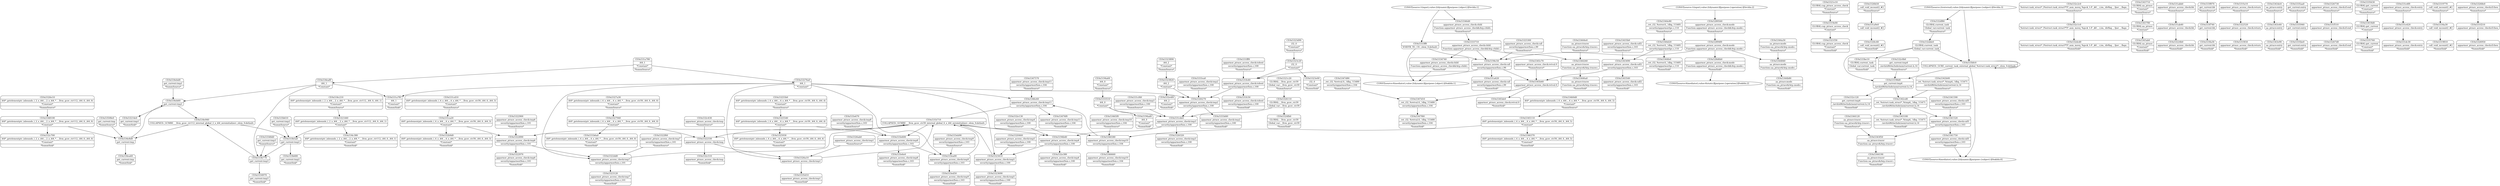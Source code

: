 digraph {
	CE0x53214e0 [shape=record,shape=Mrecord,label="{CE0x53214e0|get_current:tmp1|*SummSink*}"]
	CE0x5321e10 [shape=record,shape=Mrecord,label="{CE0x5321e10|GLOBAL:cap_ptrace_access_check|*Constant*|*SummSource*}"]
	CE0x5326c40 [shape=record,shape=Mrecord,label="{CE0x5326c40|_call_void_mcount()_#2|*SummSink*}"]
	CE0x53198d0 [shape=record,shape=Mrecord,label="{CE0x53198d0|get_current:tmp4|./arch/x86/include/asm/current.h,14}"]
	CE0x532c1c0 [shape=record,shape=Mrecord,label="{CE0x532c1c0|%struct.task_struct*_(%struct.task_struct**)*_asm_movq_%gs:$_1:P_,$0_,_r,im,_dirflag_,_fpsr_,_flags_}"]
	CE0x5321c20 [shape=record,shape=Mrecord,label="{CE0x5321c20|GLOBAL:__llvm_gcov_ctr39|Global_var:__llvm_gcov_ctr39|*SummSource*}"]
	CE0x5348100 [shape=record,shape=Mrecord,label="{CE0x5348100|i64*_getelementptr_inbounds_(_2_x_i64_,_2_x_i64_*___llvm_gcov_ctr112,_i64_0,_i64_0)|*Constant*}"]
	CE0x5343710 [shape=record,shape=Mrecord,label="{CE0x5343710|GLOBAL:aa_ptrace|*Constant*|*SummSource*}"]
	CE0x531a7f0 [shape=record,shape=Mrecord,label="{CE0x531a7f0|i64_1|*Constant*|*SummSink*}"]
	CE0x528d6b0 [shape=record,shape=Mrecord,label="{CE0x528d6b0|apparmor_ptrace_access_check:mode|Function::apparmor_ptrace_access_check&Arg::mode::|*SummSink*}"]
	CE0x5342b00 [shape=record,shape=Mrecord,label="{CE0x5342b00|_ret_%struct.task_struct*_%tmp4,_!dbg_!15471|./arch/x86/include/asm/current.h,14|*SummSource*}"]
	CE0x531ab40 [shape=record,shape=Mrecord,label="{CE0x531ab40|apparmor_ptrace_access_check:bb}"]
	CE0x5333ff0 [shape=record,shape=Mrecord,label="{CE0x5333ff0|VOIDTB_TE:_CE:_elem_0:default:}"]
	CE0x534ebd0 [shape=record,shape=Mrecord,label="{CE0x534ebd0|get_current:tmp1|*SummSource*}"]
	CE0x5321f30 [shape=record,shape=Mrecord,label="{CE0x5321f30|GLOBAL:cap_ptrace_access_check|*Constant*|*SummSink*}"]
	CE0x53446a0 [shape=record,shape=Mrecord,label="{CE0x53446a0|aa_ptrace:tracee|Function::aa_ptrace&Arg::tracee::|*SummSink*}"]
	CE0x53476f0 [shape=record,shape=Mrecord,label="{CE0x53476f0|apparmor_ptrace_access_check:tmp11|security/apparmor/lsm.c,104|*SummSink*}"]
	CE0x531fff0 [shape=record,shape=Mrecord,label="{CE0x531fff0|apparmor_ptrace_access_check:tobool|security/apparmor/lsm.c,100|*SummSource*}"]
	"CONST[source:0(mediator),value:2(dynamic)][purpose:{object}][SnkIdx:1]"
	CE0x5323820 [shape=record,shape=Mrecord,label="{CE0x5323820|i64_2|*Constant*}"]
	CE0x534ea60 [shape=record,shape=Mrecord,label="{CE0x534ea60|get_current:tmp|*SummSink*}"]
	CE0x5343f50 [shape=record,shape=Mrecord,label="{CE0x5343f50|aa_ptrace:tracer|Function::aa_ptrace&Arg::tracer::}"]
	CE0x5346c60 [shape=record,shape=Mrecord,label="{CE0x5346c60|apparmor_ptrace_access_check:tmp11|security/apparmor/lsm.c,104}"]
	CE0x533f870 [shape=record,shape=Mrecord,label="{CE0x533f870|get_current:bb|*SummSource*}"]
	CE0x5323690 [shape=record,shape=Mrecord,label="{CE0x5323690|apparmor_ptrace_access_check:tmp5|security/apparmor/lsm.c,100|*SummSink*}"]
	CE0x5322dd0 [shape=record,shape=Mrecord,label="{CE0x5322dd0|apparmor_ptrace_access_check:tmp7|security/apparmor/lsm.c,101}"]
	CE0x531cd10 [shape=record,shape=Mrecord,label="{CE0x531cd10|i64*_getelementptr_inbounds_(_6_x_i64_,_6_x_i64_*___llvm_gcov_ctr39,_i64_0,_i64_3)|*Constant*|*SummSource*}"]
	CE0x53435b0 [shape=record,shape=Mrecord,label="{CE0x53435b0|apparmor_ptrace_access_check:call2|security/apparmor/lsm.c,103|*SummSource*}"]
	CE0x531fe40 [shape=record,shape=Mrecord,label="{CE0x531fe40|apparmor_ptrace_access_check:tobool|security/apparmor/lsm.c,100}"]
	CE0x53444e0 [shape=record,shape=Mrecord,label="{CE0x53444e0|aa_ptrace:tracee|Function::aa_ptrace&Arg::tracee::|*SummSource*}"]
	CE0x532e4f0 [shape=record,shape=Mrecord,label="{CE0x532e4f0|i64_2|*Constant*|*SummSink*}"]
	CE0x5322520 [shape=record,shape=Mrecord,label="{CE0x5322520|apparmor_ptrace_access_check:return}"]
	CE0x533b5a0 [shape=record,shape=Mrecord,label="{CE0x533b5a0|get_current:tmp2}"]
	CE0x5344a50 [shape=record,shape=Mrecord,label="{CE0x5344a50|aa_ptrace:mode|Function::aa_ptrace&Arg::mode::|*SummSource*}"]
	CE0x532b9d0 [shape=record,shape=Mrecord,label="{CE0x532b9d0|i64*_getelementptr_inbounds_(_6_x_i64_,_6_x_i64_*___llvm_gcov_ctr39,_i64_0,_i64_3)|*Constant*|*SummSink*}"]
	CE0x5346660 [shape=record,shape=Mrecord,label="{CE0x5346660|apparmor_ptrace_access_check:tmp10|security/apparmor/lsm.c,104|*SummSink*}"]
	CE0x5327940 [shape=record,shape=Mrecord,label="{CE0x5327940|i64*_getelementptr_inbounds_(_6_x_i64_,_6_x_i64_*___llvm_gcov_ctr39,_i64_0,_i64_0)|*Constant*}"]
	CE0x531b6a0 [shape=record,shape=Mrecord,label="{CE0x531b6a0|i64*_getelementptr_inbounds_(_6_x_i64_,_6_x_i64_*___llvm_gcov_ctr39,_i64_0,_i64_0)|*Constant*|*SummSink*}"]
	CE0x5344fe0 [shape=record,shape=Mrecord,label="{CE0x5344fe0|_ret_i32_%error.0,_!dbg_!15485|security/apparmor/ipc.c,110|*SummSink*}"]
	CE0x5333510 [shape=record,shape=Mrecord,label="{CE0x5333510|i64_0|*Constant*}"]
	CE0x5343c60 [shape=record,shape=Mrecord,label="{CE0x5343c60|aa_ptrace:entry}"]
	CE0x531fc50 [shape=record,shape=Mrecord,label="{CE0x531fc50|apparmor_ptrace_access_check:tobool|security/apparmor/lsm.c,100|*SummSink*}"]
	"CONST[source:1(input),value:2(dynamic)][purpose:{object}][SrcIdx:1]"
	CE0x533e6e0 [shape=record,shape=Mrecord,label="{CE0x533e6e0|apparmor_ptrace_access_check:tmp8|security/apparmor/lsm.c,103|*SummSink*}"]
	CE0x531a780 [shape=record,shape=Mrecord,label="{CE0x531a780|i64_1|*Constant*|*SummSource*}"]
	CE0x5335aa0 [shape=record,shape=Mrecord,label="{CE0x5335aa0|get_current:entry|*SummSource*}"]
	CE0x533ed50 [shape=record,shape=Mrecord,label="{CE0x533ed50|apparmor_ptrace_access_check:tmp9|security/apparmor/lsm.c,103|*SummSink*}"]
	CE0x531a9e0 [shape=record,shape=Mrecord,label="{CE0x531a9e0|_call_void_mcount()_#2}"]
	CE0x532c120 [shape=record,shape=Mrecord,label="{CE0x532c120|get_current:tmp4|./arch/x86/include/asm/current.h,14|*SummSink*}"]
	CE0x5327a30 [shape=record,shape=Mrecord,label="{CE0x5327a30|i64*_getelementptr_inbounds_(_6_x_i64_,_6_x_i64_*___llvm_gcov_ctr39,_i64_0,_i64_0)|*Constant*|*SummSource*}"]
	CE0x5321440 [shape=record,shape=Mrecord,label="{CE0x5321440|i64*_getelementptr_inbounds_(_2_x_i64_,_2_x_i64_*___llvm_gcov_ctr112,_i64_0,_i64_1)|*Constant*}"]
	CE0x5335940 [shape=record,shape=Mrecord,label="{CE0x5335940|get_current:entry}"]
	CE0x53255b0 [shape=record,shape=Mrecord,label="{CE0x53255b0|i64*_getelementptr_inbounds_(_6_x_i64_,_6_x_i64_*___llvm_gcov_ctr39,_i64_0,_i64_4)|*Constant*|*SummSource*}"]
	CE0x5345b40 [shape=record,shape=Mrecord,label="{CE0x5345b40|apparmor_ptrace_access_check:retval.0}"]
	CE0x53267d0 [shape=record,shape=Mrecord,label="{CE0x53267d0|apparmor_ptrace_access_check:if.end|*SummSink*}"]
	CE0x5322330 [shape=record,shape=Mrecord,label="{CE0x5322330|apparmor_ptrace_access_check:tmp}"]
	CE0x532e130 [shape=record,shape=Mrecord,label="{CE0x532e130|apparmor_ptrace_access_check:tmp4|security/apparmor/lsm.c,100|*SummSource*}"]
	CE0x5345110 [shape=record,shape=Mrecord,label="{CE0x5345110|i64*_getelementptr_inbounds_(_6_x_i64_,_6_x_i64_*___llvm_gcov_ctr39,_i64_0,_i64_5)|*Constant*}"]
	CE0x5343dc0 [shape=record,shape=Mrecord,label="{CE0x5343dc0|aa_ptrace:entry|*SummSource*}"]
	CE0x534c380 [shape=record,shape=Mrecord,label="{CE0x534c380|i64*_getelementptr_inbounds_(_2_x_i64_,_2_x_i64_*___llvm_gcov_ctr112,_i64_0,_i64_1)|*Constant*|*SummSink*}"]
	CE0x532c430 [shape=record,shape=Mrecord,label="{CE0x532c430|apparmor_ptrace_access_check:tmp|*SummSource*}"]
	CE0x5323890 [shape=record,shape=Mrecord,label="{CE0x5323890|i64_2|*Constant*|*SummSource*}"]
	CE0x5194b40 [shape=record,shape=Mrecord,label="{CE0x5194b40|apparmor_ptrace_access_check:tmp4|security/apparmor/lsm.c,100}"]
	CE0x532dde0 [shape=record,shape=Mrecord,label="{CE0x532dde0|GLOBAL:current_task|Global_var:current_task}"]
	CE0x5344e80 [shape=record,shape=Mrecord,label="{CE0x5344e80|_ret_i32_%error.0,_!dbg_!15485|security/apparmor/ipc.c,110|*SummSource*}"]
	CE0x5323c20 [shape=record,shape=Mrecord,label="{CE0x5323c20|i32_0|*Constant*}"]
	CE0x5341750 [shape=record,shape=Mrecord,label="{CE0x5341750|apparmor_ptrace_access_check:call1|security/apparmor/lsm.c,103|*SummSink*}"]
	CE0x534e8d0 [shape=record,shape=Mrecord,label="{CE0x534e8d0|get_current:tmp}"]
	CE0x52894f0 [shape=record,shape=Mrecord,label="{CE0x52894f0|apparmor_ptrace_access_check:mode|Function::apparmor_ptrace_access_check&Arg::mode::}"]
	CE0x534eb60 [shape=record,shape=Mrecord,label="{CE0x534eb60|get_current:tmp1}"]
	CE0x5326730 [shape=record,shape=Mrecord,label="{CE0x5326730|apparmor_ptrace_access_check:if.end|*SummSource*}"]
	CE0x53224b0 [shape=record,shape=Mrecord,label="{CE0x53224b0|apparmor_ptrace_access_check:bb|*SummSink*}"]
	CE0x5342cd0 [shape=record,shape=Mrecord,label="{CE0x5342cd0|_ret_%struct.task_struct*_%tmp4,_!dbg_!15471|./arch/x86/include/asm/current.h,14}"]
	CE0x534eaf0 [shape=record,shape=Mrecord,label="{CE0x534eaf0|i64_1|*Constant*}"]
	CE0x5326ab0 [shape=record,shape=Mrecord,label="{CE0x5326ab0|apparmor_ptrace_access_check:tmp1|*SummSource*}"]
	CE0x5344120 [shape=record,shape=Mrecord,label="{CE0x5344120|aa_ptrace:tracer|Function::aa_ptrace&Arg::tracer::|*SummSource*}"]
	CE0x5347d80 [shape=record,shape=Mrecord,label="{CE0x5347d80|_ret_i32_%retval.0,_!dbg_!15480|security/apparmor/lsm.c,104|*SummSource*}"]
	CE0x5335760 [shape=record,shape=Mrecord,label="{CE0x5335760|GLOBAL:get_current|*Constant*|*SummSink*}"]
	CE0x5320460 [shape=record,shape=Mrecord,label="{CE0x5320460|apparmor_ptrace_access_check:tmp5|security/apparmor/lsm.c,100|*SummSource*}"]
	CE0x5344840 [shape=record,shape=Mrecord,label="{CE0x5344840|aa_ptrace:mode|Function::aa_ptrace&Arg::mode::}"]
	CE0x53348d0 [shape=record,shape=Mrecord,label="{CE0x53348d0|get_current:tmp3|*SummSource*}"]
	CE0x531f450 [shape=record,shape=Mrecord,label="{CE0x531f450|apparmor_ptrace_access_check:return|*SummSink*}"]
	CE0x5335d10 [shape=record,shape=Mrecord,label="{CE0x5335d10|apparmor_ptrace_access_check:tmp1|*SummSink*}"]
	CE0x5322900 [shape=record,shape=Mrecord,label="{CE0x5322900|apparmor_ptrace_access_check:tmp6|security/apparmor/lsm.c,101|*SummSource*}"]
	CE0x532c0b0 [shape=record,shape=Mrecord,label="{CE0x532c0b0|get_current:tmp4|./arch/x86/include/asm/current.h,14|*SummSource*}"]
	CE0x531f510 [shape=record,shape=Mrecord,label="{CE0x531f510|apparmor_ptrace_access_check:if.end}"]
	CE0x5323120 [shape=record,shape=Mrecord,label="{CE0x5323120|apparmor_ptrace_access_check:tmp7|security/apparmor/lsm.c,101|*SummSink*}"]
	CE0x5344190 [shape=record,shape=Mrecord,label="{CE0x5344190|aa_ptrace:tracer|Function::aa_ptrace&Arg::tracer::|*SummSink*}"]
	CE0x534e940 [shape=record,shape=Mrecord,label="{CE0x534e940|COLLAPSED:_GCMRE___llvm_gcov_ctr112_internal_global_2_x_i64_zeroinitializer:_elem_0:default:}"]
	CE0x53418d0 [shape=record,shape=Mrecord,label="{CE0x53418d0|GLOBAL:get_current|*Constant*}"]
	CE0x531dc30 [shape=record,shape=Mrecord,label="{CE0x531dc30|apparmor_ptrace_access_check:entry|*SummSink*}"]
	CE0x533be10 [shape=record,shape=Mrecord,label="{CE0x533be10|GLOBAL:current_task|Global_var:current_task|*SummSink*}"]
	CE0x533b770 [shape=record,shape=Mrecord,label="{CE0x533b770|get_current:tmp3}"]
	CE0x5334a30 [shape=record,shape=Mrecord,label="{CE0x5334a30|_call_void_mcount()_#2}"]
	CE0x5323e00 [shape=record,shape=Mrecord,label="{CE0x5323e00|i32_0|*Constant*|*SummSink*}"]
	"CONST[source:2(external),value:2(dynamic)][purpose:{subject}][SrcIdx:3]"
	CE0x5334970 [shape=record,shape=Mrecord,label="{CE0x5334970|get_current:tmp3|*SummSink*}"]
	CE0x5323d90 [shape=record,shape=Mrecord,label="{CE0x5323d90|i32_0|*Constant*|*SummSource*}"]
	CE0x5333d40 [shape=record,shape=Mrecord,label="{CE0x5333d40|apparmor_ptrace_access_check:tmp2|security/apparmor/lsm.c,100|*SummSink*}"]
	CE0x5325540 [shape=record,shape=Mrecord,label="{CE0x5325540|i64*_getelementptr_inbounds_(_6_x_i64_,_6_x_i64_*___llvm_gcov_ctr39,_i64_0,_i64_4)|*Constant*}"]
	CE0x5194a60 [shape=record,shape=Mrecord,label="{CE0x5194a60|i64_0|*Constant*|*SummSource*}"]
	CE0x533b680 [shape=record,shape=Mrecord,label="{CE0x533b680|get_current:tmp2|*SummSink*}"]
	CE0x5344260 [shape=record,shape=Mrecord,label="{CE0x5344260|aa_ptrace:tracee|Function::aa_ptrace&Arg::tracee::}"]
	CE0x531cf40 [shape=record,shape=Mrecord,label="{CE0x531cf40|apparmor_ptrace_access_check:tmp3|security/apparmor/lsm.c,100|*SummSource*}"]
	CE0x5322970 [shape=record,shape=Mrecord,label="{CE0x5322970|apparmor_ptrace_access_check:tmp6|security/apparmor/lsm.c,101|*SummSink*}"]
	CE0x533f740 [shape=record,shape=Mrecord,label="{CE0x533f740|get_current:bb}"]
	CE0x534c210 [shape=record,shape=Mrecord,label="{CE0x534c210|i64*_getelementptr_inbounds_(_2_x_i64_,_2_x_i64_*___llvm_gcov_ctr112,_i64_0,_i64_1)|*Constant*|*SummSource*}"]
	CE0x5322890 [shape=record,shape=Mrecord,label="{CE0x5322890|apparmor_ptrace_access_check:tmp6|security/apparmor/lsm.c,101}"]
	CE0x533eb90 [shape=record,shape=Mrecord,label="{CE0x533eb90|apparmor_ptrace_access_check:tmp9|security/apparmor/lsm.c,103|*SummSource*}"]
	CE0x532df80 [shape=record,shape=Mrecord,label="{CE0x532df80|GLOBAL:current_task|Global_var:current_task|*SummSource*}"]
	CE0x53460d0 [shape=record,shape=Mrecord,label="{CE0x53460d0|i64*_getelementptr_inbounds_(_6_x_i64_,_6_x_i64_*___llvm_gcov_ctr39,_i64_0,_i64_5)|*Constant*|*SummSource*}"]
	CE0x531f210 [shape=record,shape=Mrecord,label="{CE0x531f210|apparmor_ptrace_access_check:if.then}"]
	CE0x5319770 [shape=record,shape=Mrecord,label="{CE0x5319770|_call_void_mcount()_#2|*SummSource*}"]
	CE0x532c2c0 [shape=record,shape=Mrecord,label="{CE0x532c2c0|%struct.task_struct*_(%struct.task_struct**)*_asm_movq_%gs:$_1:P_,$0_,_r,im,_dirflag_,_fpsr_,_flags_|*SummSource*}"]
	CE0x533e670 [shape=record,shape=Mrecord,label="{CE0x533e670|apparmor_ptrace_access_check:tmp8|security/apparmor/lsm.c,103|*SummSource*}"]
	CE0x53508e0 [shape=record,shape=Mrecord,label="{CE0x53508e0|get_current:tmp|*SummSource*}"]
	"CONST[source:1(input),value:2(dynamic)][purpose:{operation}][SrcIdx:2]"
	CE0x5343180 [shape=record,shape=Mrecord,label="{CE0x5343180|_ret_%struct.task_struct*_%tmp4,_!dbg_!15471|./arch/x86/include/asm/current.h,14|*SummSink*}"]
	CE0x531a620 [shape=record,shape=Mrecord,label="{CE0x531a620|apparmor_ptrace_access_check:call|security/apparmor/lsm.c,99|*SummSink*}"]
	CE0x5325930 [shape=record,shape=Mrecord,label="{CE0x5325930|i64*_getelementptr_inbounds_(_6_x_i64_,_6_x_i64_*___llvm_gcov_ctr39,_i64_0,_i64_4)|*Constant*|*SummSink*}"]
	CE0x5341520 [shape=record,shape=Mrecord,label="{CE0x5341520|apparmor_ptrace_access_check:call1|security/apparmor/lsm.c,103}"]
	CE0x532c700 [shape=record,shape=Mrecord,label="{CE0x532c700|i64*_getelementptr_inbounds_(_2_x_i64_,_2_x_i64_*___llvm_gcov_ctr112,_i64_0,_i64_0)|*Constant*|*SummSink*}"]
	"CONST[source:0(mediator),value:2(dynamic)][purpose:{subject}][SnkIdx:0]"
	CE0x531b710 [shape=record,shape=Mrecord,label="{CE0x531b710|COLLAPSED:_GCMRE___llvm_gcov_ctr39_internal_global_6_x_i64_zeroinitializer:_elem_0:default:}"]
	CE0x5344b80 [shape=record,shape=Mrecord,label="{CE0x5344b80|aa_ptrace:mode|Function::aa_ptrace&Arg::mode::|*SummSink*}"]
	CE0x5333710 [shape=record,shape=Mrecord,label="{CE0x5333710|apparmor_ptrace_access_check:child|Function::apparmor_ptrace_access_check&Arg::child::}"]
	CE0x5335630 [shape=record,shape=Mrecord,label="{CE0x5335630|GLOBAL:get_current|*Constant*|*SummSource*}"]
	CE0x5343e90 [shape=record,shape=Mrecord,label="{CE0x5343e90|aa_ptrace:entry|*SummSink*}"]
	CE0x531ca20 [shape=record,shape=Mrecord,label="{CE0x531ca20|i64*_getelementptr_inbounds_(_6_x_i64_,_6_x_i64_*___llvm_gcov_ctr39,_i64_0,_i64_3)|*Constant*}"]
	CE0x533fa30 [shape=record,shape=Mrecord,label="{CE0x533fa30|get_current:bb|*SummSink*}"]
	CE0x5347570 [shape=record,shape=Mrecord,label="{CE0x5347570|apparmor_ptrace_access_check:tmp11|security/apparmor/lsm.c,104|*SummSource*}"]
	CE0x5344d20 [shape=record,shape=Mrecord,label="{CE0x5344d20|_ret_i32_%error.0,_!dbg_!15485|security/apparmor/ipc.c,110}"]
	CE0x533ea00 [shape=record,shape=Mrecord,label="{CE0x533ea00|apparmor_ptrace_access_check:tmp9|security/apparmor/lsm.c,103}"]
	CE0x53276a0 [shape=record,shape=Mrecord,label="{CE0x53276a0|i64_1|*Constant*}"]
	CE0x5194ad0 [shape=record,shape=Mrecord,label="{CE0x5194ad0|i64_0|*Constant*|*SummSink*}"]
	CE0x5343540 [shape=record,shape=Mrecord,label="{CE0x5343540|apparmor_ptrace_access_check:call2|security/apparmor/lsm.c,103|*SummSink*}"]
	CE0x531cde0 [shape=record,shape=Mrecord,label="{CE0x531cde0|apparmor_ptrace_access_check:tmp3|security/apparmor/lsm.c,100}"]
	CE0x5343780 [shape=record,shape=Mrecord,label="{CE0x5343780|GLOBAL:aa_ptrace|*Constant*}"]
	CE0x5343490 [shape=record,shape=Mrecord,label="{CE0x5343490|apparmor_ptrace_access_check:call2|security/apparmor/lsm.c,103}"]
	CE0x5347d10 [shape=record,shape=Mrecord,label="{CE0x5347d10|_ret_i32_%retval.0,_!dbg_!15480|security/apparmor/lsm.c,104}"]
	CE0x5194c50 [shape=record,shape=Mrecord,label="{CE0x5194c50|apparmor_ptrace_access_check:call|security/apparmor/lsm.c,99}"]
	CE0x5319810 [shape=record,shape=Mrecord,label="{CE0x5319810|_call_void_mcount()_#2|*SummSink*}"]
	CE0x5326270 [shape=record,shape=Mrecord,label="{CE0x5326270|apparmor_ptrace_access_check:tmp2|security/apparmor/lsm.c,100}"]
	CE0x5324fb0 [shape=record,shape=Mrecord,label="{CE0x5324fb0|GLOBAL:__llvm_gcov_ctr39|Global_var:__llvm_gcov_ctr39|*SummSink*}"]
	CE0x5334740 [shape=record,shape=Mrecord,label="{CE0x5334740|apparmor_ptrace_access_check:child|Function::apparmor_ptrace_access_check&Arg::child::|*SummSink*}"]
	CE0x5346370 [shape=record,shape=Mrecord,label="{CE0x5346370|i64*_getelementptr_inbounds_(_6_x_i64_,_6_x_i64_*___llvm_gcov_ctr39,_i64_0,_i64_5)|*Constant*|*SummSink*}"]
	CE0x5347f40 [shape=record,shape=Mrecord,label="{CE0x5347f40|_ret_i32_%retval.0,_!dbg_!15480|security/apparmor/lsm.c,104|*SummSink*}"]
	CE0x5326b50 [shape=record,shape=Mrecord,label="{CE0x5326b50|_call_void_mcount()_#2|*SummSource*}"]
	CE0x5326e10 [shape=record,shape=Mrecord,label="{CE0x5326e10|i64*_getelementptr_inbounds_(_2_x_i64_,_2_x_i64_*___llvm_gcov_ctr112,_i64_0,_i64_0)|*Constant*|*SummSource*}"]
	CE0x5326320 [shape=record,shape=Mrecord,label="{CE0x5326320|apparmor_ptrace_access_check:tmp3|security/apparmor/lsm.c,100|*SummSink*}"]
	"CONST[source:0(mediator),value:0(static)][purpose:{operation}][SnkIdx:2]"
	CE0x5323410 [shape=record,shape=Mrecord,label="{CE0x5323410|apparmor_ptrace_access_check:tmp5|security/apparmor/lsm.c,100}"]
	CE0x531fa10 [shape=record,shape=Mrecord,label="{CE0x531fa10|apparmor_ptrace_access_check:return|*SummSource*}"]
	CE0x531e4f0 [shape=record,shape=Mrecord,label="{CE0x531e4f0|apparmor_ptrace_access_check:entry|*SummSource*}"]
	CE0x5319e00 [shape=record,shape=Mrecord,label="{CE0x5319e00|GLOBAL:cap_ptrace_access_check|*Constant*}"]
	CE0x5333ca0 [shape=record,shape=Mrecord,label="{CE0x5333ca0|apparmor_ptrace_access_check:tmp2|security/apparmor/lsm.c,100|*SummSource*}"]
	CE0x5345de0 [shape=record,shape=Mrecord,label="{CE0x5345de0|apparmor_ptrace_access_check:retval.0|*SummSink*}"]
	CE0x5335be0 [shape=record,shape=Mrecord,label="{CE0x5335be0|get_current:entry|*SummSink*}"]
	CE0x5345c70 [shape=record,shape=Mrecord,label="{CE0x5345c70|apparmor_ptrace_access_check:retval.0|*SummSource*}"]
	CE0x53268e0 [shape=record,shape=Mrecord,label="{CE0x53268e0|apparmor_ptrace_access_check:if.then|*SummSource*}"]
	CE0x5326950 [shape=record,shape=Mrecord,label="{CE0x5326950|apparmor_ptrace_access_check:if.then|*SummSink*}"]
	CE0x532c510 [shape=record,shape=Mrecord,label="{CE0x532c510|apparmor_ptrace_access_check:tmp|*SummSink*}"]
	CE0x5289560 [shape=record,shape=Mrecord,label="{CE0x5289560|apparmor_ptrace_access_check:mode|Function::apparmor_ptrace_access_check&Arg::mode::|*SummSource*}"]
	CE0x532dcd0 [shape=record,shape=Mrecord,label="{CE0x532dcd0|%struct.task_struct*_(%struct.task_struct**)*_asm_movq_%gs:$_1:P_,$0_,_r,im,_dirflag_,_fpsr_,_flags_|*SummSink*}"]
	CE0x533bfc0 [shape=record,shape=Mrecord,label="{CE0x533bfc0|COLLAPSED:_GCRE_current_task_external_global_%struct.task_struct*:_elem_0:default:}"]
	CE0x531abb0 [shape=record,shape=Mrecord,label="{CE0x531abb0|apparmor_ptrace_access_check:bb|*SummSource*}"]
	CE0x53346d0 [shape=record,shape=Mrecord,label="{CE0x53346d0|apparmor_ptrace_access_check:child|Function::apparmor_ptrace_access_check&Arg::child::|*SummSource*}"]
	CE0x5326a10 [shape=record,shape=Mrecord,label="{CE0x5326a10|apparmor_ptrace_access_check:tmp1}"]
	CE0x5325300 [shape=record,shape=Mrecord,label="{CE0x5325300|apparmor_ptrace_access_check:call|security/apparmor/lsm.c,99|*SummSource*}"]
	CE0x531e420 [shape=record,shape=Mrecord,label="{CE0x531e420|apparmor_ptrace_access_check:entry}"]
	CE0x5322f60 [shape=record,shape=Mrecord,label="{CE0x5322f60|apparmor_ptrace_access_check:tmp7|security/apparmor/lsm.c,101|*SummSource*}"]
	CE0x532e380 [shape=record,shape=Mrecord,label="{CE0x532e380|apparmor_ptrace_access_check:tmp4|security/apparmor/lsm.c,100|*SummSink*}"]
	CE0x5341590 [shape=record,shape=Mrecord,label="{CE0x5341590|apparmor_ptrace_access_check:call1|security/apparmor/lsm.c,103|*SummSource*}"]
	CE0x533e600 [shape=record,shape=Mrecord,label="{CE0x533e600|apparmor_ptrace_access_check:tmp8|security/apparmor/lsm.c,103}"]
	CE0x53465f0 [shape=record,shape=Mrecord,label="{CE0x53465f0|apparmor_ptrace_access_check:tmp10|security/apparmor/lsm.c,104|*SummSource*}"]
	CE0x5343ab0 [shape=record,shape=Mrecord,label="{CE0x5343ab0|GLOBAL:aa_ptrace|*Constant*|*SummSink*}"]
	CE0x533b610 [shape=record,shape=Mrecord,label="{CE0x533b610|get_current:tmp2|*SummSource*}"]
	CE0x5326110 [shape=record,shape=Mrecord,label="{CE0x5326110|GLOBAL:__llvm_gcov_ctr39|Global_var:__llvm_gcov_ctr39}"]
	CE0x5346580 [shape=record,shape=Mrecord,label="{CE0x5346580|apparmor_ptrace_access_check:tmp10|security/apparmor/lsm.c,104}"]
	CE0x531e420 -> CE0x531dc30
	CE0x5322520 -> CE0x531f450
	CE0x5326270 -> CE0x531cde0
	CE0x5343780 -> CE0x5343ab0
	CE0x52894f0 -> CE0x5194c50
	CE0x53444e0 -> CE0x5344260
	CE0x5326730 -> CE0x531f510
	CE0x5323820 -> CE0x532e4f0
	CE0x531cde0 -> CE0x5194b40
	CE0x531ca20 -> CE0x532b9d0
	CE0x528d6b0 -> "CONST[source:0(mediator),value:0(static)][purpose:{operation}][SnkIdx:2]"
	CE0x5326110 -> CE0x5324fb0
	CE0x53268e0 -> CE0x531f210
	CE0x53348d0 -> CE0x533b770
	CE0x53465f0 -> CE0x5346580
	CE0x532c0b0 -> CE0x53198d0
	CE0x532c1c0 -> CE0x532dcd0
	"CONST[source:1(input),value:2(dynamic)][purpose:{operation}][SrcIdx:2]" -> CE0x5289560
	CE0x531a780 -> CE0x534eaf0
	CE0x5323410 -> CE0x531b710
	CE0x5334740 -> "CONST[source:0(mediator),value:2(dynamic)][purpose:{object}][SnkIdx:1]"
	"CONST[source:2(external),value:2(dynamic)][purpose:{subject}][SrcIdx:3]" -> CE0x532df80
	CE0x531cd10 -> CE0x531ca20
	CE0x533b5a0 -> CE0x533b770
	CE0x5320460 -> CE0x5323410
	CE0x5344840 -> CE0x5344b80
	CE0x5323c20 -> CE0x5323e00
	CE0x5333710 -> CE0x5334740
	CE0x5347d10 -> CE0x5347f40
	CE0x5322330 -> CE0x5326a10
	CE0x534c210 -> CE0x5321440
	CE0x5323c20 -> CE0x531fe40
	CE0x531cde0 -> CE0x5326320
	CE0x5326ab0 -> CE0x5326a10
	CE0x53435b0 -> CE0x5343490
	CE0x5346c60 -> CE0x53476f0
	CE0x5342b00 -> CE0x5342cd0
	CE0x5333ca0 -> CE0x5326270
	CE0x53276a0 -> CE0x533ea00
	CE0x53276a0 -> CE0x5322dd0
	CE0x5333710 -> CE0x5344260
	CE0x5326270 -> CE0x5333d40
	CE0x534eaf0 -> CE0x531a7f0
	CE0x53418d0 -> CE0x5335760
	CE0x5345b40 -> CE0x5345de0
	CE0x53276a0 -> CE0x5326270
	CE0x5345110 -> CE0x5346580
	CE0x532dde0 -> CE0x533bfc0
	CE0x5333510 -> CE0x531cde0
	CE0x5319e00 -> CE0x5321f30
	CE0x531ca20 -> CE0x5322890
	CE0x5346580 -> CE0x5346660
	CE0x5345b40 -> CE0x5347d10
	CE0x5343490 -> CE0x5343540
	CE0x5325540 -> CE0x5325930
	CE0x533bfc0 -> CE0x533bfc0
	CE0x5194b40 -> CE0x532e380
	CE0x532dde0 -> CE0x53198d0
	CE0x534e8d0 -> CE0x534eb60
	CE0x534eaf0 -> CE0x533b770
	CE0x531fff0 -> CE0x531fe40
	CE0x5333710 -> CE0x5194c50
	CE0x5321440 -> CE0x533b5a0
	CE0x531fa10 -> CE0x5322520
	CE0x53276a0 -> CE0x5326a10
	CE0x52894f0 -> CE0x528d6b0
	CE0x5333ff0 -> CE0x5194c50
	CE0x5289560 -> CE0x52894f0
	CE0x5194c50 -> CE0x5345b40
	CE0x531f510 -> CE0x53267d0
	CE0x5321e10 -> CE0x5319e00
	CE0x5344a50 -> CE0x5344840
	CE0x5335aa0 -> CE0x5335940
	CE0x5326a10 -> CE0x531b710
	CE0x5343dc0 -> CE0x5343c60
	CE0x533b610 -> CE0x533b5a0
	CE0x532df80 -> CE0x532dde0
	CE0x533b5a0 -> CE0x533b680
	CE0x5335940 -> CE0x5335be0
	CE0x5342cd0 -> CE0x5341520
	CE0x531abb0 -> CE0x531ab40
	CE0x5347d80 -> CE0x5347d10
	CE0x531fe40 -> CE0x531fc50
	"CONST[source:1(input),value:2(dynamic)][purpose:{object}][SrcIdx:1]" -> CE0x5333ff0
	CE0x533f870 -> CE0x533f740
	CE0x53460d0 -> CE0x5345110
	CE0x53276a0 -> CE0x531a7f0
	CE0x5341590 -> CE0x5341520
	CE0x5323410 -> CE0x5323690
	CE0x5325300 -> CE0x5194c50
	CE0x533e600 -> CE0x533ea00
	CE0x533b770 -> CE0x5334970
	CE0x533bfc0 -> CE0x53198d0
	CE0x533ea00 -> CE0x533ed50
	CE0x5343710 -> CE0x5343780
	CE0x534eb60 -> CE0x53214e0
	CE0x5319770 -> CE0x5334a30
	CE0x531a780 -> CE0x53276a0
	CE0x53276a0 -> CE0x5323410
	CE0x5341520 -> CE0x5343f50
	CE0x531b710 -> CE0x5322330
	CE0x53346d0 -> CE0x5333710
	"CONST[source:1(input),value:2(dynamic)][purpose:{object}][SrcIdx:1]" -> CE0x53346d0
	CE0x534eb60 -> CE0x534e940
	CE0x5325540 -> CE0x533e600
	CE0x531b710 -> CE0x533e600
	CE0x534e940 -> CE0x534e8d0
	CE0x534e940 -> CE0x533b5a0
	CE0x5342cd0 -> CE0x5343180
	CE0x533e670 -> CE0x533e600
	CE0x5345110 -> CE0x5346370
	CE0x5348100 -> CE0x532c700
	CE0x53276a0 -> CE0x5346c60
	CE0x531fe40 -> CE0x5326270
	CE0x5333510 -> CE0x5194ad0
	CE0x5321c20 -> CE0x5326110
	CE0x532e130 -> CE0x5194b40
	CE0x5343c60 -> CE0x5343e90
	CE0x53198d0 -> CE0x5342cd0
	CE0x533eb90 -> CE0x533ea00
	CE0x5327940 -> CE0x5322330
	CE0x5344d20 -> CE0x5343490
	CE0x5344e80 -> CE0x5344d20
	CE0x5343f50 -> CE0x5344190
	CE0x5322900 -> CE0x5322890
	CE0x5346c60 -> CE0x531b710
	CE0x533e600 -> CE0x533e6e0
	CE0x532c430 -> CE0x5322330
	CE0x532dde0 -> CE0x533be10
	CE0x53255b0 -> CE0x5325540
	CE0x5326e10 -> CE0x5348100
	CE0x531b710 -> CE0x5194b40
	CE0x5322dd0 -> CE0x5323120
	CE0x5323890 -> CE0x5323820
	CE0x534ebd0 -> CE0x534eb60
	CE0x533ea00 -> CE0x531b710
	CE0x5322330 -> CE0x532c510
	CE0x5326a10 -> CE0x5335d10
	"CONST[source:2(external),value:2(dynamic)][purpose:{subject}][SrcIdx:3]" -> CE0x533bfc0
	CE0x533b770 -> CE0x534e940
	CE0x534e8d0 -> CE0x534ea60
	CE0x534eaf0 -> CE0x534eb60
	CE0x5194b40 -> CE0x5323410
	CE0x5194c50 -> CE0x531fe40
	CE0x5323820 -> CE0x5326270
	CE0x5343490 -> CE0x5345b40
	CE0x531cf40 -> CE0x531cde0
	CE0x53198d0 -> CE0x532c120
	CE0x5346580 -> CE0x5346c60
	CE0x531f210 -> CE0x5326950
	CE0x531e4f0 -> CE0x531e420
	CE0x5321440 -> CE0x534c380
	CE0x5322dd0 -> CE0x531b710
	CE0x5194a60 -> CE0x5333510
	CE0x5194c50 -> CE0x531a620
	CE0x5327a30 -> CE0x5327940
	CE0x5322890 -> CE0x5322dd0
	CE0x531b710 -> CE0x5346580
	CE0x5327940 -> CE0x531b6a0
	CE0x5341750 -> "CONST[source:0(mediator),value:2(dynamic)][purpose:{subject}][SnkIdx:0]"
	CE0x5326110 -> CE0x531cde0
	CE0x5322f60 -> CE0x5322dd0
	CE0x533bfc0 -> "CONST[source:0(mediator),value:2(dynamic)][purpose:{subject}][SnkIdx:0]"
	CE0x5333ff0 -> "CONST[source:0(mediator),value:2(dynamic)][purpose:{object}][SnkIdx:1]"
	CE0x533f740 -> CE0x533fa30
	CE0x5322890 -> CE0x5322970
	CE0x5334a30 -> CE0x5319810
	CE0x531ab40 -> CE0x53224b0
	CE0x531b710 -> CE0x5322890
	CE0x5344d20 -> CE0x5344fe0
	CE0x5348100 -> CE0x534e8d0
	CE0x5326b50 -> CE0x531a9e0
	CE0x5344120 -> CE0x5343f50
	CE0x5335630 -> CE0x53418d0
	CE0x52894f0 -> CE0x5344840
	CE0x5347570 -> CE0x5346c60
	CE0x5323d90 -> CE0x5323c20
	CE0x5345c70 -> CE0x5345b40
	CE0x532c2c0 -> CE0x532c1c0
	CE0x5341520 -> CE0x5341750
	CE0x531a9e0 -> CE0x5326c40
	CE0x53508e0 -> CE0x534e8d0
	CE0x5344260 -> CE0x53446a0
}